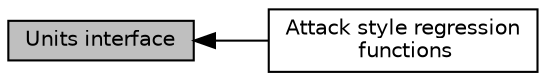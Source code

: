 digraph "Units interface"
{
  edge [fontname="Helvetica",fontsize="10",labelfontname="Helvetica",labelfontsize="10"];
  node [fontname="Helvetica",fontsize="10",shape=record];
  rankdir=LR;
  Node1 [label="Attack style regression\l functions",height=0.2,width=0.4,color="black", fillcolor="white", style="filled",URL="$group__attack__styles.html"];
  Node0 [label="Units interface",height=0.2,width=0.4,color="black", fillcolor="grey75", style="filled", fontcolor="black"];
  Node0->Node1 [shape=plaintext, dir="back", style="solid"];
}
